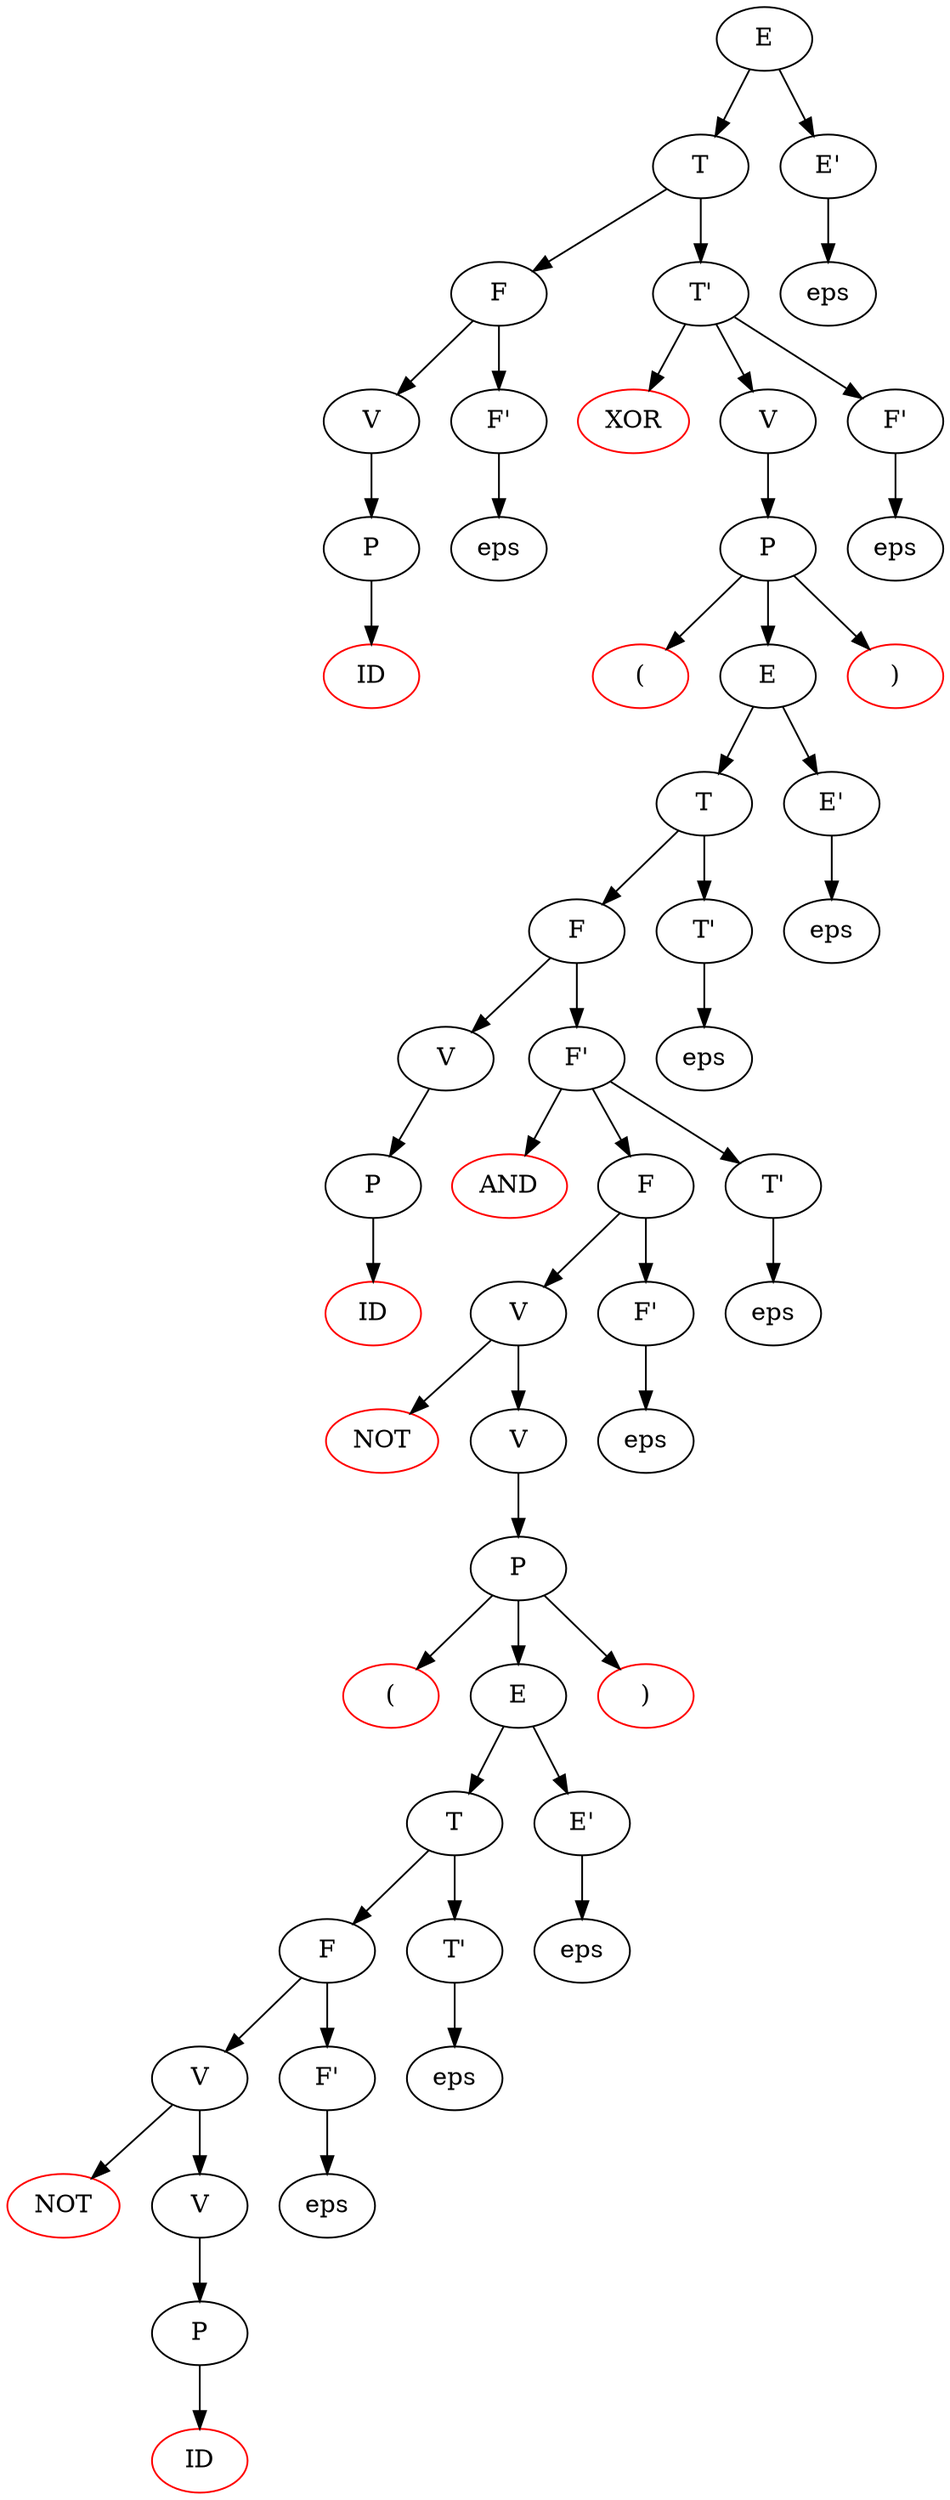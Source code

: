 digraph {
	-279115122[label="E"]
	"-279115122" -> "-1396107136"
	-1396107136[label="T"]
	"-1396107136" -> "1709643912"
	1709643912[label="F"]
	"1709643912" -> "982019532"
	982019532[label="V"]
	"982019532" -> "743770234"
	743770234[label="P"]
	"743770234" -> "1690604763"
	1690604763[label="ID", color=red]
	"1709643912" -> "1009720237"
	1009720237[label="F'"]
	"1009720237" -> "-769023191"
	-769023191[label="eps"]
	"-1396107136" -> "867965885"
	867965885[label="T'"]
	"867965885" -> "1667389943"
	1667389943[label="XOR", color=red]
	"867965885" -> "1366884058"
	1366884058[label="V"]
	"1366884058" -> "-1883882015"
	-1883882015[label="P"]
	"-1883882015" -> "746987355"
	746987355[label="(", color=red]
	"-1883882015" -> "-1277782586"
	-1277782586[label="E"]
	"-1277782586" -> "1308099642"
	1308099642[label="T"]
	"1308099642" -> "2004965982"
	2004965982[label="F"]
	"2004965982" -> "126047719"
	126047719[label="V"]
	"126047719" -> "1349782265"
	1349782265[label="P"]
	"1349782265" -> "-1880163889"
	-1880163889[label="ID", color=red]
	"2004965982" -> "1051418208"
	1051418208[label="F'"]
	"1051418208" -> "-1120553685"
	-1120553685[label="AND", color=red]
	"1051418208" -> "362613258"
	362613258[label="F"]
	"362613258" -> "-1621050997"
	-1621050997[label="V"]
	"-1621050997" -> "-730049123"
	-730049123[label="NOT", color=red]
	"-1621050997" -> "510427414"
	510427414[label="V"]
	"510427414" -> "-999616737"
	-999616737[label="P"]
	"-999616737" -> "-1030182455"
	-1030182455[label="(", color=red]
	"-999616737" -> "-1379142171"
	-1379142171[label="E"]
	"-1379142171" -> "-1745507606"
	-1745507606[label="T"]
	"-1745507606" -> "979615292"
	979615292[label="F"]
	"979615292" -> "-1828594493"
	-1828594493[label="V"]
	"-1828594493" -> "-375965921"
	-375965921[label="NOT", color=red]
	"-1828594493" -> "-1889579226"
	-1889579226[label="V"]
	"-1889579226" -> "868674247"
	868674247[label="P"]
	"868674247" -> "1255048585"
	1255048585[label="ID", color=red]
	"979615292" -> "416567299"
	416567299[label="F'"]
	"416567299" -> "1784799192"
	1784799192[label="eps"]
	"-1745507606" -> "-1589453340"
	-1589453340[label="T'"]
	"-1589453340" -> "-502508983"
	-502508983[label="eps"]
	"-1379142171" -> "1228939917"
	1228939917[label="E'"]
	"1228939917" -> "-125958865"
	-125958865[label="eps"]
	"-999616737" -> "1428345078"
	1428345078[label=")", color=red]
	"362613258" -> "-160136146"
	-160136146[label="F'"]
	"-160136146" -> "283756274"
	283756274[label="eps"]
	"1051418208" -> "-564964477"
	-564964477[label="T'"]
	"-564964477" -> "-2004095880"
	-2004095880[label="eps"]
	"1308099642" -> "703542783"
	703542783[label="T'"]
	"703542783" -> "-445343563"
	-445343563[label="eps"]
	"-1277782586" -> "-443881010"
	-443881010[label="E'"]
	"-443881010" -> "-1529913692"
	-1529913692[label="eps"]
	"-1883882015" -> "-1347323612"
	-1347323612[label=")", color=red]
	"867965885" -> "-1596417377"
	-1596417377[label="F'"]
	"-1596417377" -> "92050715"
	92050715[label="eps"]
	"-279115122" -> "-386805233"
	-386805233[label="E'"]
	"-386805233" -> "781194524"
	781194524[label="eps"]
}

